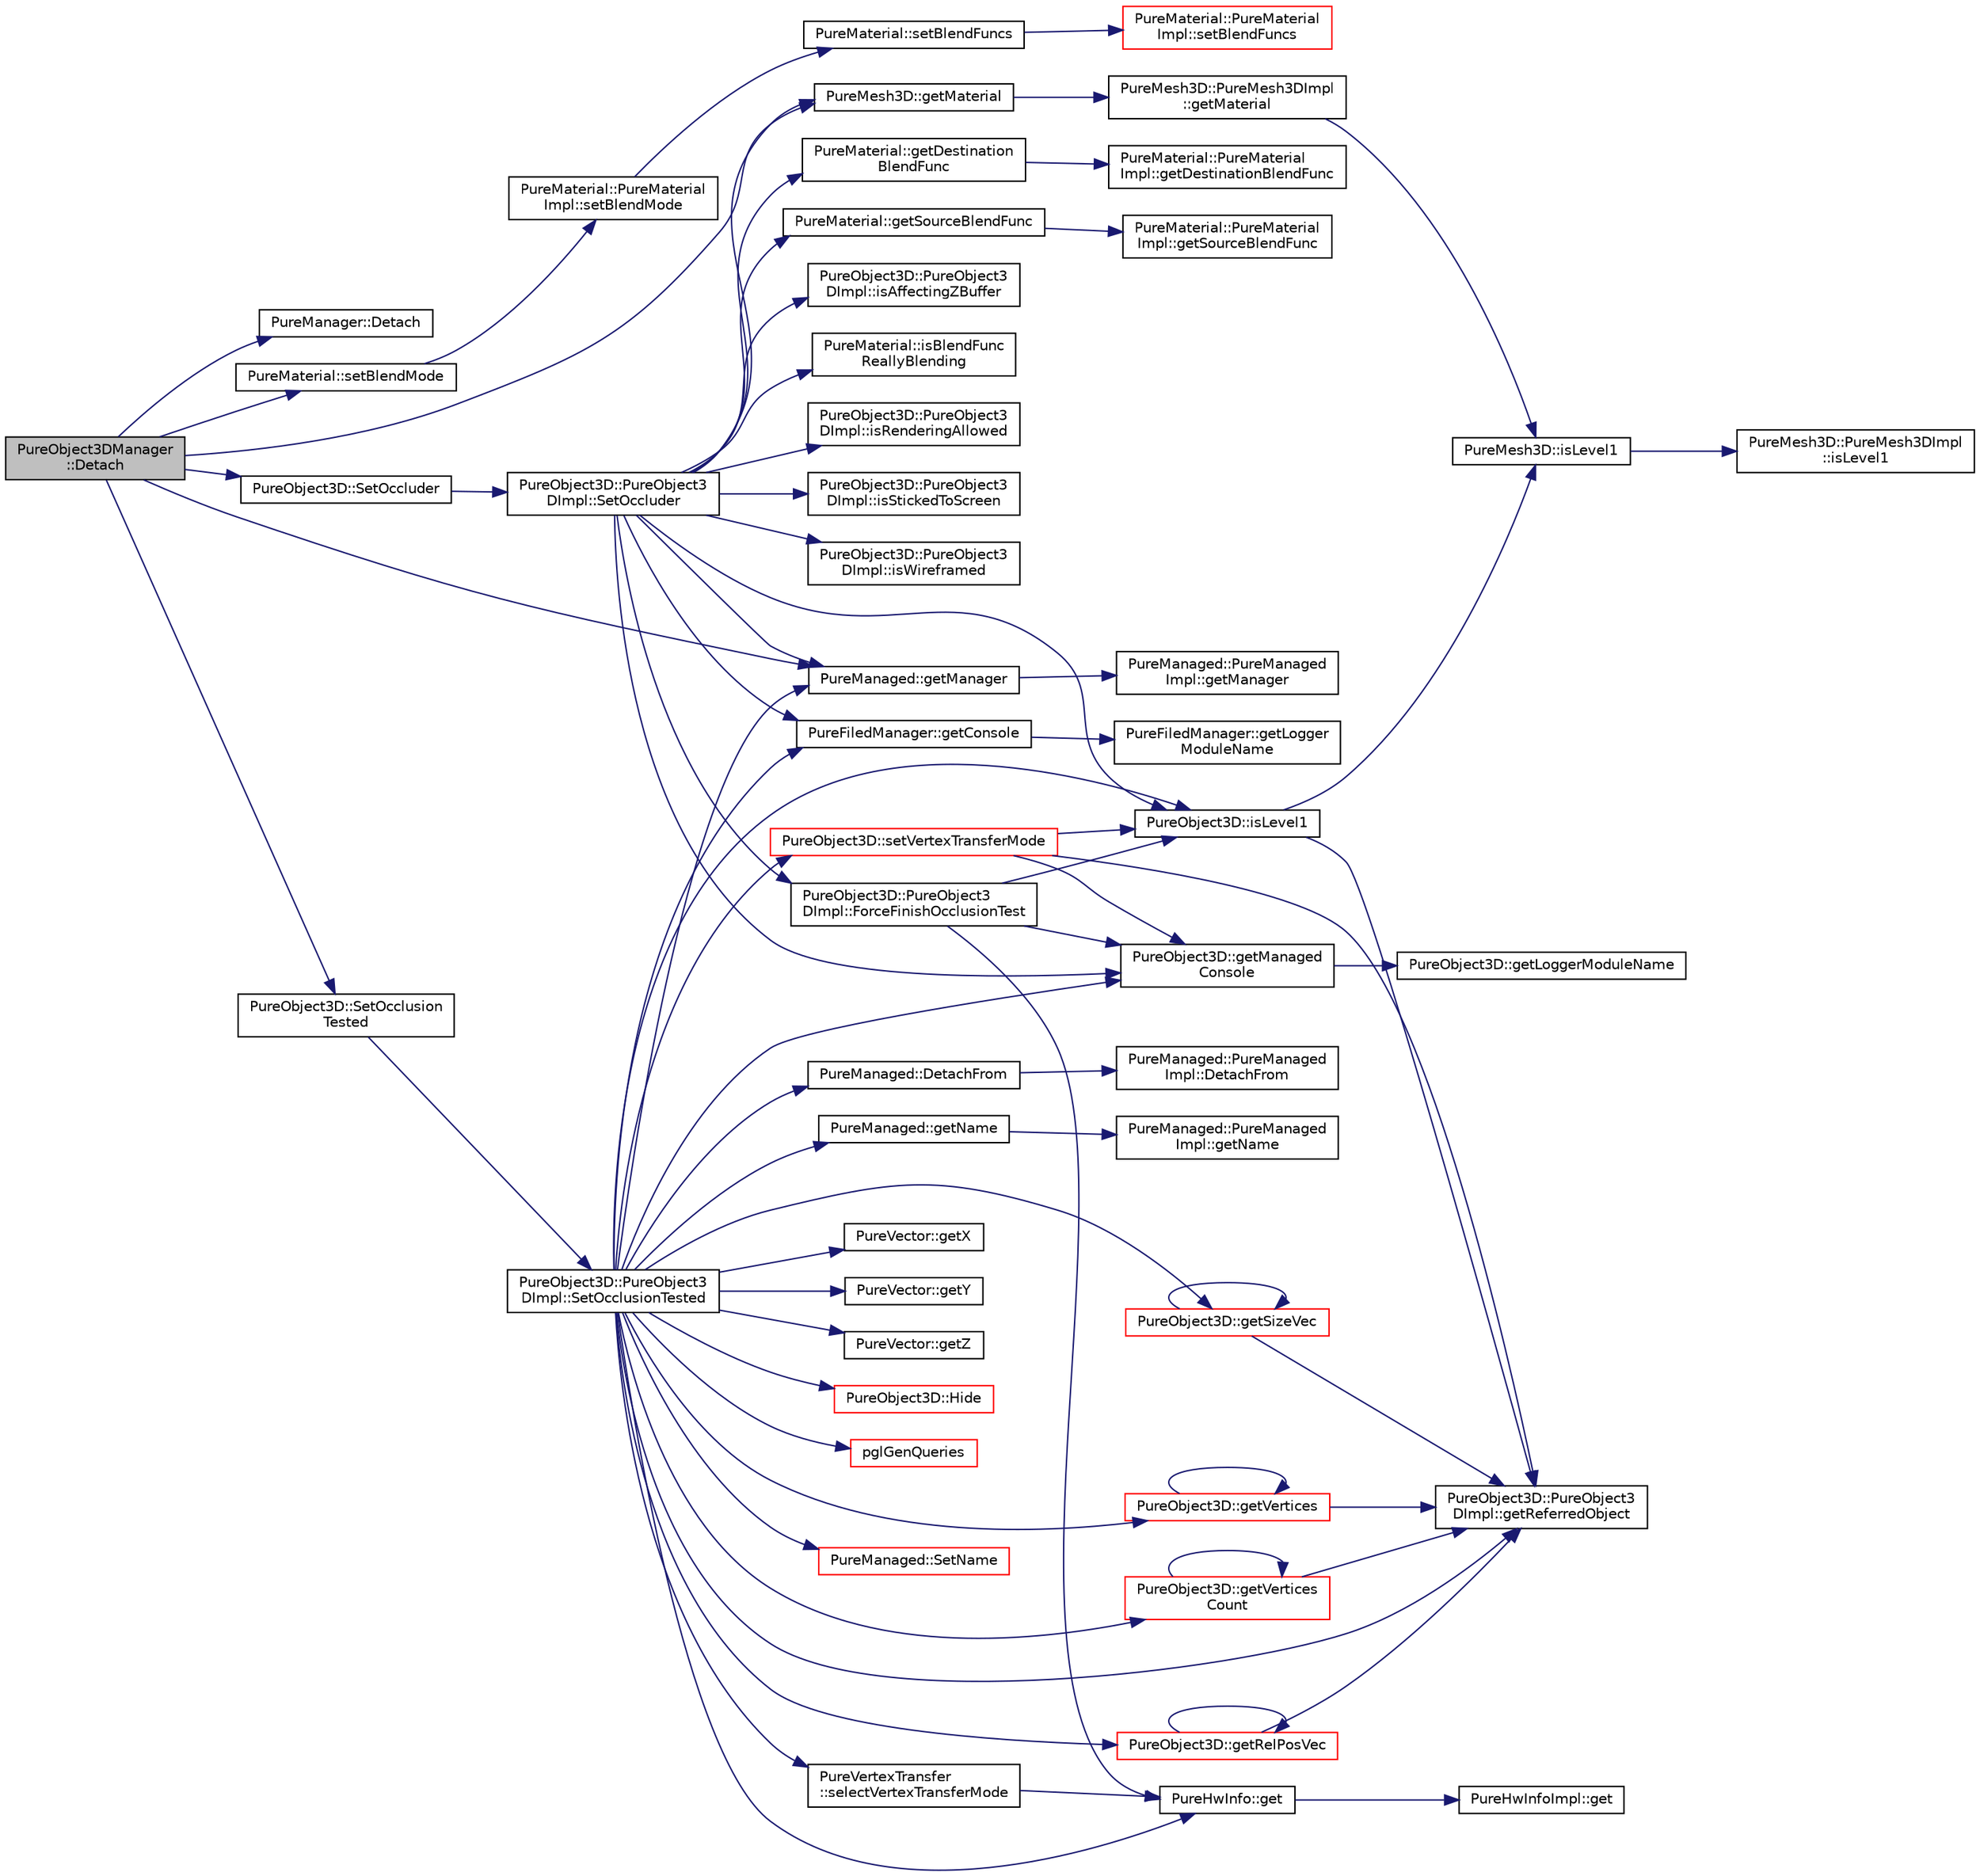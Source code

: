 digraph "PureObject3DManager::Detach"
{
 // LATEX_PDF_SIZE
  edge [fontname="Helvetica",fontsize="10",labelfontname="Helvetica",labelfontsize="10"];
  node [fontname="Helvetica",fontsize="10",shape=record];
  rankdir="LR";
  Node1 [label="PureObject3DManager\l::Detach",height=0.2,width=0.4,color="black", fillcolor="grey75", style="filled", fontcolor="black",tooltip="Removes the given managed from the manager, so the managed will have no manager."];
  Node1 -> Node2 [color="midnightblue",fontsize="10",style="solid",fontname="Helvetica"];
  Node2 [label="PureManager::Detach",height=0.2,width=0.4,color="black", fillcolor="white", style="filled",URL="$class_pure_manager.html#ab483ee524198e14fc8fc163c3bddfa34",tooltip="Removes the given managed from the manager, so the managed will have no manager."];
  Node1 -> Node3 [color="midnightblue",fontsize="10",style="solid",fontname="Helvetica"];
  Node3 [label="PureManaged::getManager",height=0.2,width=0.4,color="black", fillcolor="white", style="filled",URL="$class_pure_managed.html#abdbf454069faf3fd78488df29fe285a8",tooltip="Gets the manager of the managed."];
  Node3 -> Node4 [color="midnightblue",fontsize="10",style="solid",fontname="Helvetica"];
  Node4 [label="PureManaged::PureManaged\lImpl::getManager",height=0.2,width=0.4,color="black", fillcolor="white", style="filled",URL="$class_pure_managed_1_1_pure_managed_impl.html#a1af18a911778e18937830e8a6a884679",tooltip="Gets the manager of the managed."];
  Node1 -> Node5 [color="midnightblue",fontsize="10",style="solid",fontname="Helvetica"];
  Node5 [label="PureMesh3D::getMaterial",height=0.2,width=0.4,color="black", fillcolor="white", style="filled",URL="$class_pure_mesh3_d.html#a5a24f2851af802c62d43f211828302ce",tooltip="Gets the material."];
  Node5 -> Node6 [color="midnightblue",fontsize="10",style="solid",fontname="Helvetica"];
  Node6 [label="PureMesh3D::PureMesh3DImpl\l::getMaterial",height=0.2,width=0.4,color="black", fillcolor="white", style="filled",URL="$class_pure_mesh3_d_1_1_pure_mesh3_d_impl.html#aee17b7f49111f4bb38ae444338ae445f",tooltip=" "];
  Node6 -> Node7 [color="midnightblue",fontsize="10",style="solid",fontname="Helvetica"];
  Node7 [label="PureMesh3D::isLevel1",height=0.2,width=0.4,color="black", fillcolor="white", style="filled",URL="$class_pure_mesh3_d.html#a5994d09a83ab409a273eeffff3d6b105",tooltip="Tells if the mesh is a level-1 parent mesh."];
  Node7 -> Node8 [color="midnightblue",fontsize="10",style="solid",fontname="Helvetica"];
  Node8 [label="PureMesh3D::PureMesh3DImpl\l::isLevel1",height=0.2,width=0.4,color="black", fillcolor="white", style="filled",URL="$class_pure_mesh3_d_1_1_pure_mesh3_d_impl.html#affd18ce4e5530fc032f1eb2d5c03c689",tooltip=" "];
  Node1 -> Node9 [color="midnightblue",fontsize="10",style="solid",fontname="Helvetica"];
  Node9 [label="PureMaterial::setBlendMode",height=0.2,width=0.4,color="black", fillcolor="white", style="filled",URL="$class_pure_material.html#a5f5958b54371ef107e4c6eed0e08cedb",tooltip="Sets the blend mode on the specified level."];
  Node9 -> Node10 [color="midnightblue",fontsize="10",style="solid",fontname="Helvetica"];
  Node10 [label="PureMaterial::PureMaterial\lImpl::setBlendMode",height=0.2,width=0.4,color="black", fillcolor="white", style="filled",URL="$class_pure_material_1_1_pure_material_impl.html#a51875fdb1b4093fe0830cc1a4ed13200",tooltip=" "];
  Node10 -> Node11 [color="midnightblue",fontsize="10",style="solid",fontname="Helvetica"];
  Node11 [label="PureMaterial::setBlendFuncs",height=0.2,width=0.4,color="black", fillcolor="white", style="filled",URL="$class_pure_material.html#a2f04e9a6083d80d4917fe049cb0a9567",tooltip="Sets the blend factors on the specified level."];
  Node11 -> Node12 [color="midnightblue",fontsize="10",style="solid",fontname="Helvetica"];
  Node12 [label="PureMaterial::PureMaterial\lImpl::setBlendFuncs",height=0.2,width=0.4,color="red", fillcolor="white", style="filled",URL="$class_pure_material_1_1_pure_material_impl.html#acc25147716617fd6e9d4aa7349de13d4",tooltip=" "];
  Node1 -> Node17 [color="midnightblue",fontsize="10",style="solid",fontname="Helvetica"];
  Node17 [label="PureObject3D::SetOccluder",height=0.2,width=0.4,color="black", fillcolor="white", style="filled",URL="$class_pure_object3_d.html#a1aaf497b7ca6481d9895b44928fe0cef",tooltip="Sets whether this object should be considered as an occluder during rendering."];
  Node17 -> Node18 [color="midnightblue",fontsize="10",style="solid",fontname="Helvetica"];
  Node18 [label="PureObject3D::PureObject3\lDImpl::SetOccluder",height=0.2,width=0.4,color="black", fillcolor="white", style="filled",URL="$class_pure_object3_d_1_1_pure_object3_d_impl.html#a65d2ce3b6bc9e7ecce2fbbaeaeba1d36",tooltip=" "];
  Node18 -> Node19 [color="midnightblue",fontsize="10",style="solid",fontname="Helvetica"];
  Node19 [label="PureObject3D::PureObject3\lDImpl::ForceFinishOcclusionTest",height=0.2,width=0.4,color="black", fillcolor="white", style="filled",URL="$class_pure_object3_d_1_1_pure_object3_d_impl.html#a8c995a3e9b95f4e352a0444252dc2852",tooltip=" "];
  Node19 -> Node20 [color="midnightblue",fontsize="10",style="solid",fontname="Helvetica"];
  Node20 [label="PureHwInfo::get",height=0.2,width=0.4,color="black", fillcolor="white", style="filled",URL="$class_pure_hw_info.html#a5d801d548489e9f6c9a3485b8979af3f",tooltip="Gets the singleton instance."];
  Node20 -> Node21 [color="midnightblue",fontsize="10",style="solid",fontname="Helvetica"];
  Node21 [label="PureHwInfoImpl::get",height=0.2,width=0.4,color="black", fillcolor="white", style="filled",URL="$class_pure_hw_info_impl.html#a54faedd6ce3a5750139d457f4a8a22f2",tooltip="Gets the singleton instance."];
  Node19 -> Node22 [color="midnightblue",fontsize="10",style="solid",fontname="Helvetica"];
  Node22 [label="PureObject3D::getManaged\lConsole",height=0.2,width=0.4,color="black", fillcolor="white", style="filled",URL="$class_pure_object3_d.html#a5c34510d710a5528c1ba7c37252f8625",tooltip="Returns access to console preset with logger module name as this class."];
  Node22 -> Node23 [color="midnightblue",fontsize="10",style="solid",fontname="Helvetica"];
  Node23 [label="PureObject3D::getLoggerModuleName",height=0.2,width=0.4,color="black", fillcolor="white", style="filled",URL="$class_pure_object3_d.html#af4467df0003fd4ba737dbc2dec365257",tooltip="Returns the logger module name of this class."];
  Node19 -> Node24 [color="midnightblue",fontsize="10",style="solid",fontname="Helvetica"];
  Node24 [label="PureObject3D::isLevel1",height=0.2,width=0.4,color="black", fillcolor="white", style="filled",URL="$class_pure_object3_d.html#aa46f669965a0b3ec379252b424ddd725",tooltip="Tells if the mesh is a level-1 parent mesh."];
  Node24 -> Node25 [color="midnightblue",fontsize="10",style="solid",fontname="Helvetica"];
  Node25 [label="PureObject3D::PureObject3\lDImpl::getReferredObject",height=0.2,width=0.4,color="black", fillcolor="white", style="filled",URL="$class_pure_object3_d_1_1_pure_object3_d_impl.html#a40d9f6688f4f5c505ca45cb476c36eec",tooltip=" "];
  Node24 -> Node7 [color="midnightblue",fontsize="10",style="solid",fontname="Helvetica"];
  Node18 -> Node26 [color="midnightblue",fontsize="10",style="solid",fontname="Helvetica"];
  Node26 [label="PureFiledManager::getConsole",height=0.2,width=0.4,color="black", fillcolor="white", style="filled",URL="$class_pure_filed_manager.html#a81d0ce6d98ee94f91598d294b550fc8a",tooltip="Returns access to console preset with logger module name as this class."];
  Node26 -> Node27 [color="midnightblue",fontsize="10",style="solid",fontname="Helvetica"];
  Node27 [label="PureFiledManager::getLogger\lModuleName",height=0.2,width=0.4,color="black", fillcolor="white", style="filled",URL="$class_pure_filed_manager.html#af2c265356ee813c96db23297c11158ea",tooltip="Returns the logger module name of this class."];
  Node18 -> Node28 [color="midnightblue",fontsize="10",style="solid",fontname="Helvetica"];
  Node28 [label="PureMaterial::getDestination\lBlendFunc",height=0.2,width=0.4,color="black", fillcolor="white", style="filled",URL="$class_pure_material.html#a6da69b985d3b4aaa53e1fd09e60a0cf3",tooltip="Gets the destination blend factor on the specified level."];
  Node28 -> Node29 [color="midnightblue",fontsize="10",style="solid",fontname="Helvetica"];
  Node29 [label="PureMaterial::PureMaterial\lImpl::getDestinationBlendFunc",height=0.2,width=0.4,color="black", fillcolor="white", style="filled",URL="$class_pure_material_1_1_pure_material_impl.html#a27ebedf739437582388bcf695952a905",tooltip=" "];
  Node18 -> Node22 [color="midnightblue",fontsize="10",style="solid",fontname="Helvetica"];
  Node18 -> Node3 [color="midnightblue",fontsize="10",style="solid",fontname="Helvetica"];
  Node18 -> Node5 [color="midnightblue",fontsize="10",style="solid",fontname="Helvetica"];
  Node18 -> Node30 [color="midnightblue",fontsize="10",style="solid",fontname="Helvetica"];
  Node30 [label="PureMaterial::getSourceBlendFunc",height=0.2,width=0.4,color="black", fillcolor="white", style="filled",URL="$class_pure_material.html#ae232adc941aec0ffbe7533c28ec58546",tooltip="Gets the source blend factor on the specified level."];
  Node30 -> Node31 [color="midnightblue",fontsize="10",style="solid",fontname="Helvetica"];
  Node31 [label="PureMaterial::PureMaterial\lImpl::getSourceBlendFunc",height=0.2,width=0.4,color="black", fillcolor="white", style="filled",URL="$class_pure_material_1_1_pure_material_impl.html#abf42ebc8a2be9ca0558c18856d756244",tooltip=" "];
  Node18 -> Node32 [color="midnightblue",fontsize="10",style="solid",fontname="Helvetica"];
  Node32 [label="PureObject3D::PureObject3\lDImpl::isAffectingZBuffer",height=0.2,width=0.4,color="black", fillcolor="white", style="filled",URL="$class_pure_object3_d_1_1_pure_object3_d_impl.html#a8c3b655ab945c1f5e0e98f40bc742fc2",tooltip=" "];
  Node18 -> Node33 [color="midnightblue",fontsize="10",style="solid",fontname="Helvetica"];
  Node33 [label="PureMaterial::isBlendFunc\lReallyBlending",height=0.2,width=0.4,color="black", fillcolor="white", style="filled",URL="$class_pure_material.html#a6d975b46498ae73a8bf69e774123c271",tooltip="Gets whether the given source and destination factors really mean blending or not."];
  Node18 -> Node24 [color="midnightblue",fontsize="10",style="solid",fontname="Helvetica"];
  Node18 -> Node34 [color="midnightblue",fontsize="10",style="solid",fontname="Helvetica"];
  Node34 [label="PureObject3D::PureObject3\lDImpl::isRenderingAllowed",height=0.2,width=0.4,color="black", fillcolor="white", style="filled",URL="$class_pure_object3_d_1_1_pure_object3_d_impl.html#a3ebad391eaa5df9a40a207fbacc0573e",tooltip=" "];
  Node18 -> Node35 [color="midnightblue",fontsize="10",style="solid",fontname="Helvetica"];
  Node35 [label="PureObject3D::PureObject3\lDImpl::isStickedToScreen",height=0.2,width=0.4,color="black", fillcolor="white", style="filled",URL="$class_pure_object3_d_1_1_pure_object3_d_impl.html#a78f21169b2e0759f8c52870886d5ec98",tooltip=" "];
  Node18 -> Node36 [color="midnightblue",fontsize="10",style="solid",fontname="Helvetica"];
  Node36 [label="PureObject3D::PureObject3\lDImpl::isWireframed",height=0.2,width=0.4,color="black", fillcolor="white", style="filled",URL="$class_pure_object3_d_1_1_pure_object3_d_impl.html#adc6f6cc2c26aaa6eda00cc03d068ad4b",tooltip=" "];
  Node1 -> Node37 [color="midnightblue",fontsize="10",style="solid",fontname="Helvetica"];
  Node37 [label="PureObject3D::SetOcclusion\lTested",height=0.2,width=0.4,color="black", fillcolor="white", style="filled",URL="$class_pure_object3_d.html#ad179d3be2756f15720099665c4bc568c",tooltip="Sets whether this object should be tested if it is occluded or not."];
  Node37 -> Node38 [color="midnightblue",fontsize="10",style="solid",fontname="Helvetica"];
  Node38 [label="PureObject3D::PureObject3\lDImpl::SetOcclusionTested",height=0.2,width=0.4,color="black", fillcolor="white", style="filled",URL="$class_pure_object3_d_1_1_pure_object3_d_impl.html#a5ac7e6ee4cac350d5a3630a64358f0f3",tooltip=" "];
  Node38 -> Node39 [color="midnightblue",fontsize="10",style="solid",fontname="Helvetica"];
  Node39 [label="PureManaged::DetachFrom",height=0.2,width=0.4,color="black", fillcolor="white", style="filled",URL="$class_pure_managed.html#ac4fc582eec03c92d43c661995a21f56e",tooltip="Removes the managed from its manager."];
  Node39 -> Node40 [color="midnightblue",fontsize="10",style="solid",fontname="Helvetica"];
  Node40 [label="PureManaged::PureManaged\lImpl::DetachFrom",height=0.2,width=0.4,color="black", fillcolor="white", style="filled",URL="$class_pure_managed_1_1_pure_managed_impl.html#a5d0685ab0969f451730a97821e0c525e",tooltip="Removes the managed from its manager."];
  Node38 -> Node20 [color="midnightblue",fontsize="10",style="solid",fontname="Helvetica"];
  Node38 -> Node26 [color="midnightblue",fontsize="10",style="solid",fontname="Helvetica"];
  Node38 -> Node22 [color="midnightblue",fontsize="10",style="solid",fontname="Helvetica"];
  Node38 -> Node3 [color="midnightblue",fontsize="10",style="solid",fontname="Helvetica"];
  Node38 -> Node41 [color="midnightblue",fontsize="10",style="solid",fontname="Helvetica"];
  Node41 [label="PureManaged::getName",height=0.2,width=0.4,color="black", fillcolor="white", style="filled",URL="$class_pure_managed.html#a74b5976e4f3d08a276624c1068d3b6e4",tooltip="Gets the name."];
  Node41 -> Node42 [color="midnightblue",fontsize="10",style="solid",fontname="Helvetica"];
  Node42 [label="PureManaged::PureManaged\lImpl::getName",height=0.2,width=0.4,color="black", fillcolor="white", style="filled",URL="$class_pure_managed_1_1_pure_managed_impl.html#a9e209d31fd238c35a1b0648acb20d188",tooltip="Gets the name."];
  Node38 -> Node25 [color="midnightblue",fontsize="10",style="solid",fontname="Helvetica"];
  Node38 -> Node43 [color="midnightblue",fontsize="10",style="solid",fontname="Helvetica"];
  Node43 [label="PureObject3D::getRelPosVec",height=0.2,width=0.4,color="red", fillcolor="white", style="filled",URL="$class_pure_object3_d.html#adf454f5e4558c278f6f419501b8940db",tooltip="Gets the mesh-local relative position."];
  Node43 -> Node25 [color="midnightblue",fontsize="10",style="solid",fontname="Helvetica"];
  Node43 -> Node43 [color="midnightblue",fontsize="10",style="solid",fontname="Helvetica"];
  Node38 -> Node46 [color="midnightblue",fontsize="10",style="solid",fontname="Helvetica"];
  Node46 [label="PureObject3D::getSizeVec",height=0.2,width=0.4,color="red", fillcolor="white", style="filled",URL="$class_pure_object3_d.html#a154f23ff3caed57f1c8046500fc13302",tooltip="Gets the base sizes."];
  Node46 -> Node25 [color="midnightblue",fontsize="10",style="solid",fontname="Helvetica"];
  Node46 -> Node46 [color="midnightblue",fontsize="10",style="solid",fontname="Helvetica"];
  Node38 -> Node49 [color="midnightblue",fontsize="10",style="solid",fontname="Helvetica"];
  Node49 [label="PureObject3D::getVertices",height=0.2,width=0.4,color="red", fillcolor="white", style="filled",URL="$class_pure_object3_d.html#ae55f18f77af3070bab224020be722b42",tooltip="Gets the pointer to vertices."];
  Node49 -> Node25 [color="midnightblue",fontsize="10",style="solid",fontname="Helvetica"];
  Node49 -> Node49 [color="midnightblue",fontsize="10",style="solid",fontname="Helvetica"];
  Node38 -> Node52 [color="midnightblue",fontsize="10",style="solid",fontname="Helvetica"];
  Node52 [label="PureObject3D::getVertices\lCount",height=0.2,width=0.4,color="red", fillcolor="white", style="filled",URL="$class_pure_object3_d.html#a4f4f7329bd6b13971f0f300fe3670357",tooltip="Gets the number of total vertices."];
  Node52 -> Node25 [color="midnightblue",fontsize="10",style="solid",fontname="Helvetica"];
  Node52 -> Node52 [color="midnightblue",fontsize="10",style="solid",fontname="Helvetica"];
  Node38 -> Node55 [color="midnightblue",fontsize="10",style="solid",fontname="Helvetica"];
  Node55 [label="PureVector::getX",height=0.2,width=0.4,color="black", fillcolor="white", style="filled",URL="$class_pure_vector.html#a1671b6f7232f6cacd5b25e2e0078caa8",tooltip="Gets the X-coordinate."];
  Node38 -> Node56 [color="midnightblue",fontsize="10",style="solid",fontname="Helvetica"];
  Node56 [label="PureVector::getY",height=0.2,width=0.4,color="black", fillcolor="white", style="filled",URL="$class_pure_vector.html#ad3f280e052c74e30635f16def6f3fdff",tooltip="Gets the Y-coordinate."];
  Node38 -> Node57 [color="midnightblue",fontsize="10",style="solid",fontname="Helvetica"];
  Node57 [label="PureVector::getZ",height=0.2,width=0.4,color="black", fillcolor="white", style="filled",URL="$class_pure_vector.html#a0c7e17a5a9297eeefe11ac08611f4339",tooltip="Gets the Z-coordinate."];
  Node38 -> Node58 [color="midnightblue",fontsize="10",style="solid",fontname="Helvetica"];
  Node58 [label="PureObject3D::Hide",height=0.2,width=0.4,color="red", fillcolor="white", style="filled",URL="$class_pure_object3_d.html#ad4882620b5d7ab7d3eb3d0eaa50cc8de",tooltip="Disables rendering of this object."];
  Node38 -> Node24 [color="midnightblue",fontsize="10",style="solid",fontname="Helvetica"];
  Node38 -> Node62 [color="midnightblue",fontsize="10",style="solid",fontname="Helvetica"];
  Node62 [label="pglGenQueries",height=0.2,width=0.4,color="red", fillcolor="white", style="filled",URL="$_pure_g_lsafe_funcs_8cpp.html#a15f7934494ae34c0b88b601f8b95ae3e",tooltip=" "];
  Node38 -> Node67 [color="midnightblue",fontsize="10",style="solid",fontname="Helvetica"];
  Node67 [label="PureVertexTransfer\l::selectVertexTransferMode",height=0.2,width=0.4,color="black", fillcolor="white", style="filled",URL="$class_pure_vertex_transfer.html#a6ea53dc5b91e347460f29fe154ddb403",tooltip="Selects a suitable vertex transfer mode."];
  Node67 -> Node20 [color="midnightblue",fontsize="10",style="solid",fontname="Helvetica"];
  Node38 -> Node68 [color="midnightblue",fontsize="10",style="solid",fontname="Helvetica"];
  Node68 [label="PureManaged::SetName",height=0.2,width=0.4,color="red", fillcolor="white", style="filled",URL="$class_pure_managed.html#aaaebbde0b7a6baee1f200b22bc92558f",tooltip="Sets the name."];
  Node38 -> Node70 [color="midnightblue",fontsize="10",style="solid",fontname="Helvetica"];
  Node70 [label="PureObject3D::setVertexTransferMode",height=0.2,width=0.4,color="red", fillcolor="white", style="filled",URL="$class_pure_object3_d.html#a97eed9a0b679c61f0e6d7a0e6ad18e32",tooltip="Sets vertex transfer mode."];
  Node70 -> Node22 [color="midnightblue",fontsize="10",style="solid",fontname="Helvetica"];
  Node70 -> Node25 [color="midnightblue",fontsize="10",style="solid",fontname="Helvetica"];
  Node70 -> Node24 [color="midnightblue",fontsize="10",style="solid",fontname="Helvetica"];
}
